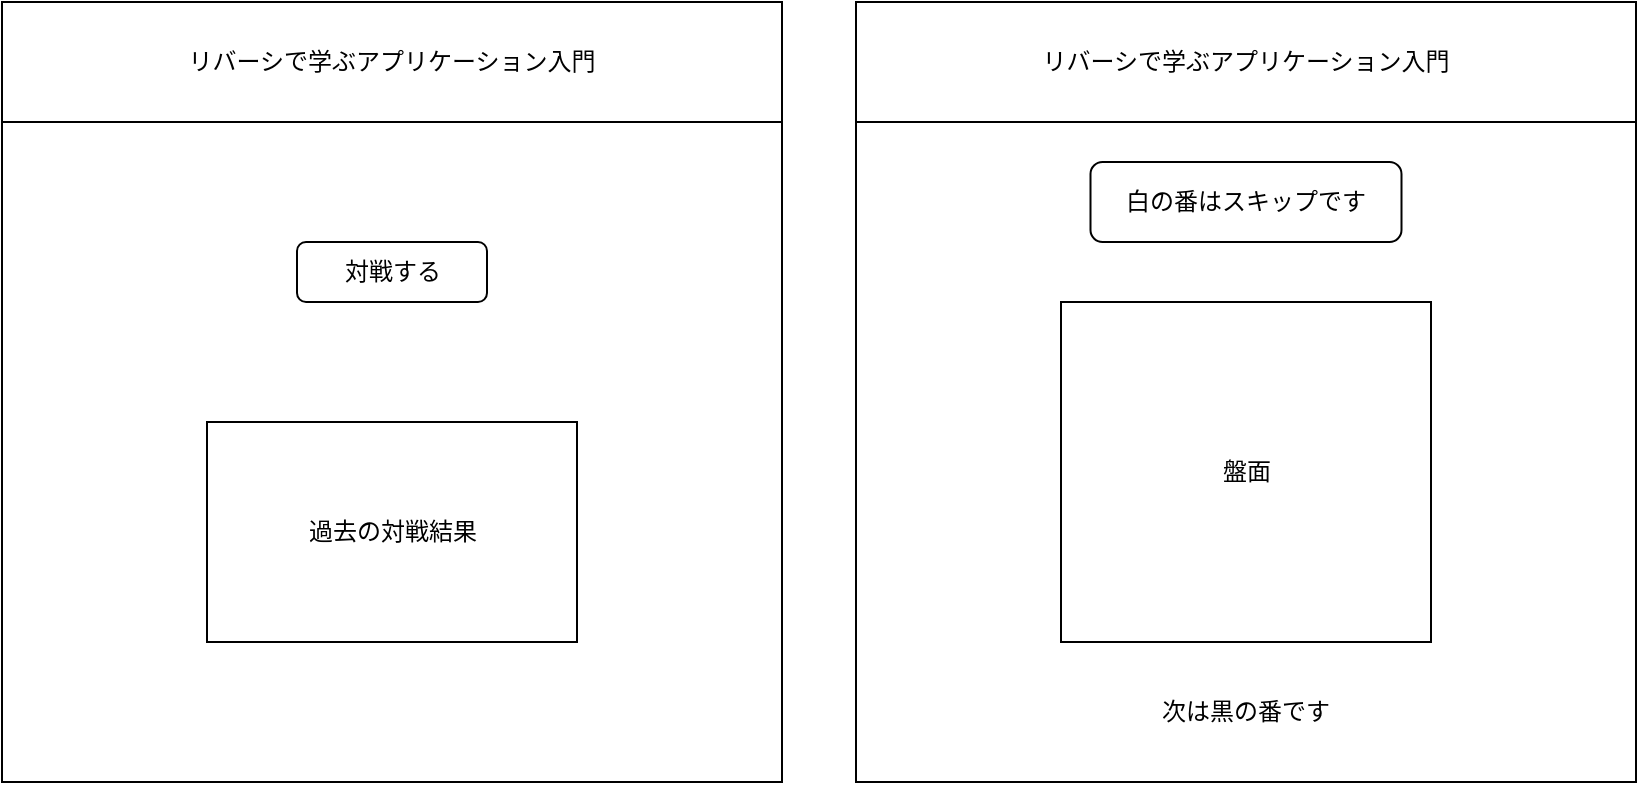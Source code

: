 <mxfile>
    <diagram id="nwnLDxDZf4cikhJsDPAF" name="ページ1">
        <mxGraphModel dx="816" dy="843" grid="1" gridSize="10" guides="1" tooltips="1" connect="1" arrows="1" fold="1" page="1" pageScale="1" pageWidth="827" pageHeight="1169" math="0" shadow="0">
            <root>
                <mxCell id="0"/>
                <mxCell id="1" parent="0"/>
                <mxCell id="2" value="" style="whiteSpace=wrap;html=1;aspect=fixed;fillColor=none;verticalAlign=middle;horizontal=1;shadow=0;glass=0;rounded=0;labelBorderColor=none;" vertex="1" parent="1">
                    <mxGeometry x="10" y="10" width="390" height="390" as="geometry"/>
                </mxCell>
                <mxCell id="11" value="リバーシで学ぶアプリケーション入門" style="rounded=0;whiteSpace=wrap;html=1;shadow=0;glass=0;labelBorderColor=none;sketch=0;fillColor=none;" vertex="1" parent="1">
                    <mxGeometry x="10" y="10" width="390" height="60" as="geometry"/>
                </mxCell>
                <mxCell id="12" value="対戦する" style="rounded=1;whiteSpace=wrap;html=1;shadow=0;glass=0;labelBorderColor=none;sketch=0;fillColor=none;" vertex="1" parent="1">
                    <mxGeometry x="157.5" y="130" width="95" height="30" as="geometry"/>
                </mxCell>
                <mxCell id="14" value="過去の対戦結果" style="rounded=0;whiteSpace=wrap;html=1;shadow=0;glass=0;labelBorderColor=none;sketch=0;fillColor=none;" vertex="1" parent="1">
                    <mxGeometry x="112.5" y="220" width="185" height="110" as="geometry"/>
                </mxCell>
                <mxCell id="15" value="" style="whiteSpace=wrap;html=1;aspect=fixed;fillColor=none;verticalAlign=middle;horizontal=1;shadow=0;glass=0;rounded=0;labelBorderColor=none;" vertex="1" parent="1">
                    <mxGeometry x="437" y="10" width="390" height="390" as="geometry"/>
                </mxCell>
                <mxCell id="16" value="リバーシで学ぶアプリケーション入門" style="rounded=0;whiteSpace=wrap;html=1;shadow=0;glass=0;labelBorderColor=none;sketch=0;fillColor=none;" vertex="1" parent="1">
                    <mxGeometry x="437" y="10" width="390" height="60" as="geometry"/>
                </mxCell>
                <mxCell id="17" value="白の番はスキップです" style="rounded=1;whiteSpace=wrap;html=1;shadow=0;glass=0;labelBorderColor=none;sketch=0;fillColor=none;" vertex="1" parent="1">
                    <mxGeometry x="554.25" y="90" width="155.5" height="40" as="geometry"/>
                </mxCell>
                <mxCell id="18" value="盤面" style="rounded=0;whiteSpace=wrap;html=1;shadow=0;glass=0;labelBorderColor=none;sketch=0;fillColor=none;" vertex="1" parent="1">
                    <mxGeometry x="539.5" y="160" width="185" height="170" as="geometry"/>
                </mxCell>
                <mxCell id="19" value="次は黒の番です" style="text;html=1;strokeColor=none;fillColor=none;align=center;verticalAlign=middle;whiteSpace=wrap;rounded=0;shadow=0;glass=0;labelBorderColor=none;sketch=0;" vertex="1" parent="1">
                    <mxGeometry x="578" y="350" width="108" height="30" as="geometry"/>
                </mxCell>
            </root>
        </mxGraphModel>
    </diagram>
</mxfile>

